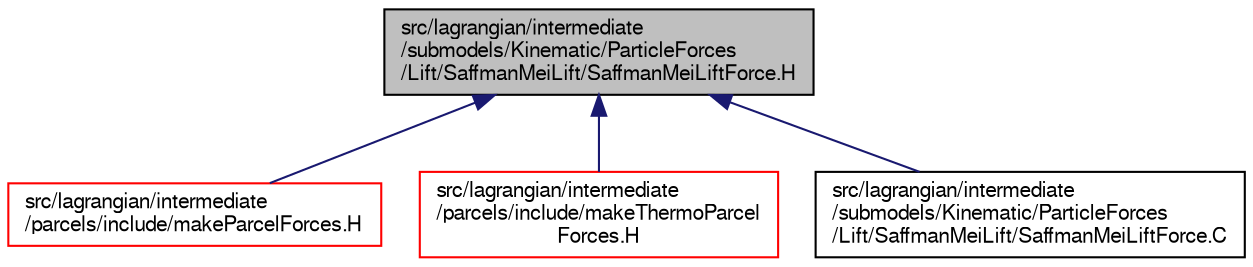 digraph "src/lagrangian/intermediate/submodels/Kinematic/ParticleForces/Lift/SaffmanMeiLift/SaffmanMeiLiftForce.H"
{
  bgcolor="transparent";
  edge [fontname="FreeSans",fontsize="10",labelfontname="FreeSans",labelfontsize="10"];
  node [fontname="FreeSans",fontsize="10",shape=record];
  Node334 [label="src/lagrangian/intermediate\l/submodels/Kinematic/ParticleForces\l/Lift/SaffmanMeiLift/SaffmanMeiLiftForce.H",height=0.2,width=0.4,color="black", fillcolor="grey75", style="filled", fontcolor="black"];
  Node334 -> Node335 [dir="back",color="midnightblue",fontsize="10",style="solid",fontname="FreeSans"];
  Node335 [label="src/lagrangian/intermediate\l/parcels/include/makeParcelForces.H",height=0.2,width=0.4,color="red",URL="$a05342.html"];
  Node334 -> Node339 [dir="back",color="midnightblue",fontsize="10",style="solid",fontname="FreeSans"];
  Node339 [label="src/lagrangian/intermediate\l/parcels/include/makeThermoParcel\lForces.H",height=0.2,width=0.4,color="red",URL="$a05387.html"];
  Node334 -> Node344 [dir="back",color="midnightblue",fontsize="10",style="solid",fontname="FreeSans"];
  Node344 [label="src/lagrangian/intermediate\l/submodels/Kinematic/ParticleForces\l/Lift/SaffmanMeiLift/SaffmanMeiLiftForce.C",height=0.2,width=0.4,color="black",URL="$a05861.html"];
}
